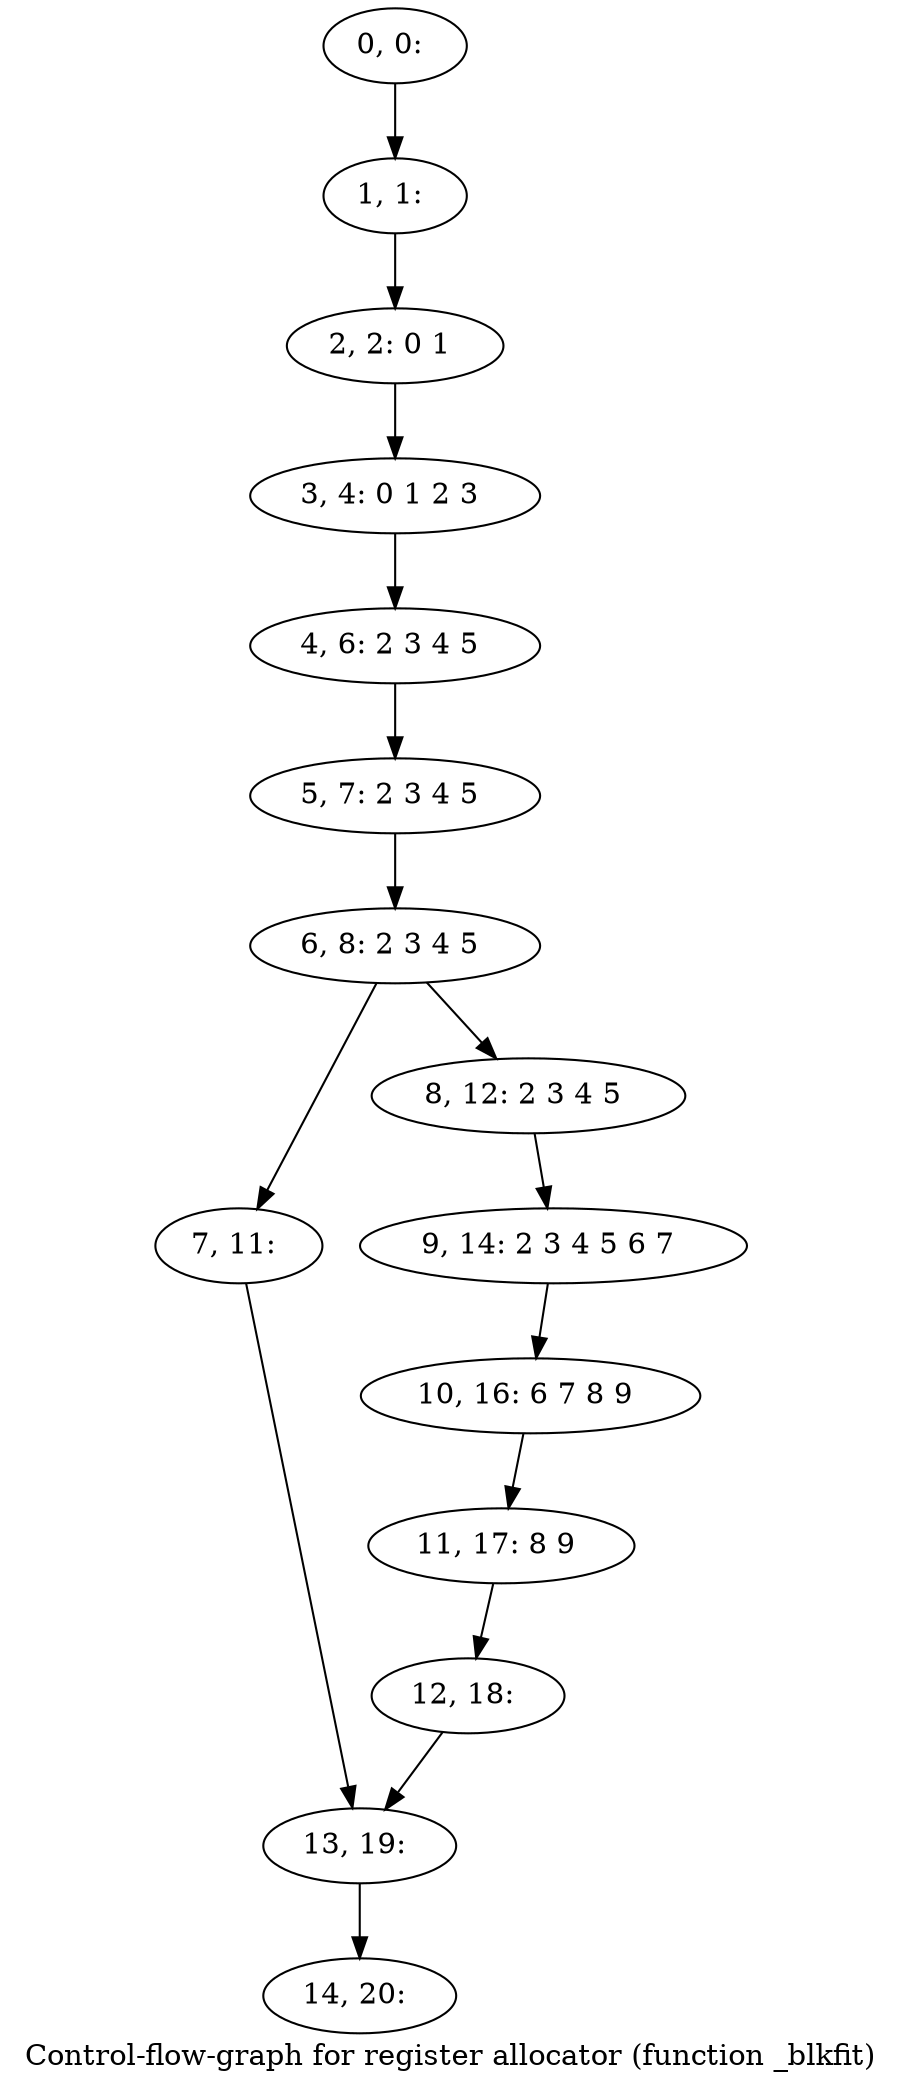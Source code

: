 digraph G {
graph [label="Control-flow-graph for register allocator (function _blkfit)"]
0[label="0, 0: "];
1[label="1, 1: "];
2[label="2, 2: 0 1 "];
3[label="3, 4: 0 1 2 3 "];
4[label="4, 6: 2 3 4 5 "];
5[label="5, 7: 2 3 4 5 "];
6[label="6, 8: 2 3 4 5 "];
7[label="7, 11: "];
8[label="8, 12: 2 3 4 5 "];
9[label="9, 14: 2 3 4 5 6 7 "];
10[label="10, 16: 6 7 8 9 "];
11[label="11, 17: 8 9 "];
12[label="12, 18: "];
13[label="13, 19: "];
14[label="14, 20: "];
0->1 ;
1->2 ;
2->3 ;
3->4 ;
4->5 ;
5->6 ;
6->7 ;
6->8 ;
7->13 ;
8->9 ;
9->10 ;
10->11 ;
11->12 ;
12->13 ;
13->14 ;
}
